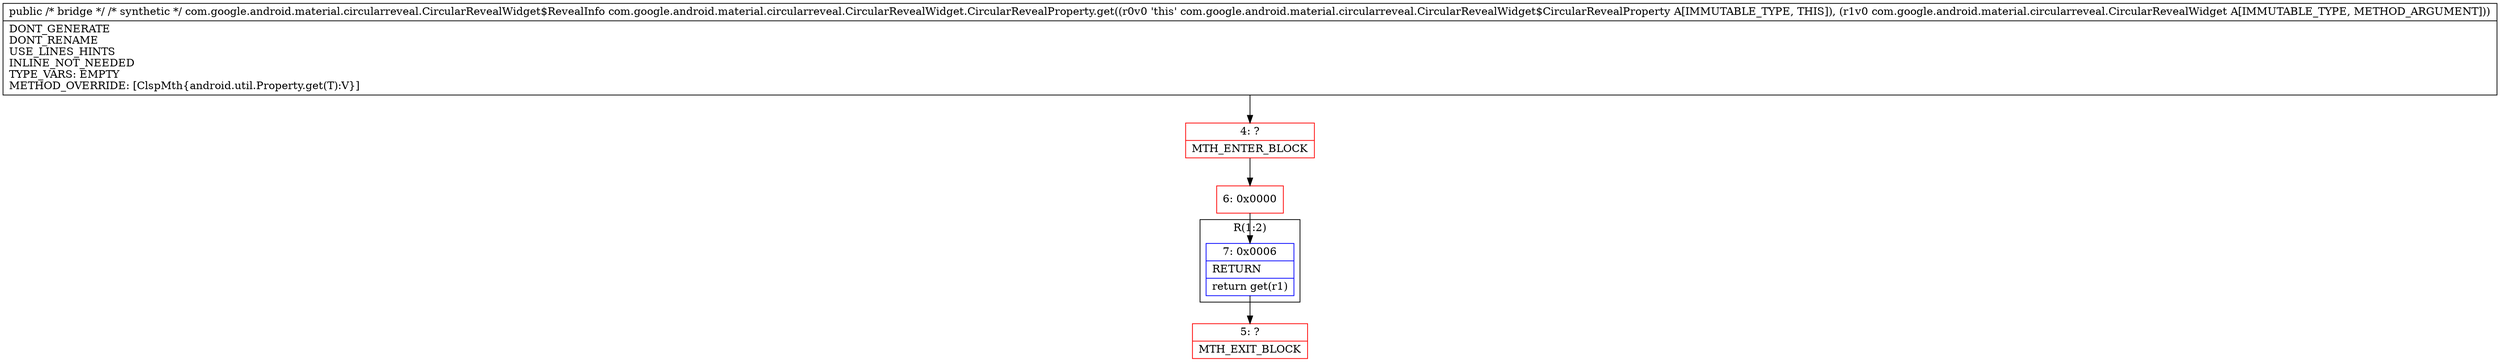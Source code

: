 digraph "CFG forcom.google.android.material.circularreveal.CircularRevealWidget.CircularRevealProperty.get(Ljava\/lang\/Object;)Ljava\/lang\/Object;" {
subgraph cluster_Region_1721523935 {
label = "R(1:2)";
node [shape=record,color=blue];
Node_7 [shape=record,label="{7\:\ 0x0006|RETURN\l|return get(r1)\l}"];
}
Node_4 [shape=record,color=red,label="{4\:\ ?|MTH_ENTER_BLOCK\l}"];
Node_6 [shape=record,color=red,label="{6\:\ 0x0000}"];
Node_5 [shape=record,color=red,label="{5\:\ ?|MTH_EXIT_BLOCK\l}"];
MethodNode[shape=record,label="{public \/* bridge *\/ \/* synthetic *\/ com.google.android.material.circularreveal.CircularRevealWidget$RevealInfo com.google.android.material.circularreveal.CircularRevealWidget.CircularRevealProperty.get((r0v0 'this' com.google.android.material.circularreveal.CircularRevealWidget$CircularRevealProperty A[IMMUTABLE_TYPE, THIS]), (r1v0 com.google.android.material.circularreveal.CircularRevealWidget A[IMMUTABLE_TYPE, METHOD_ARGUMENT]))  | DONT_GENERATE\lDONT_RENAME\lUSE_LINES_HINTS\lINLINE_NOT_NEEDED\lTYPE_VARS: EMPTY\lMETHOD_OVERRIDE: [ClspMth\{android.util.Property.get(T):V\}]\l}"];
MethodNode -> Node_4;Node_7 -> Node_5;
Node_4 -> Node_6;
Node_6 -> Node_7;
}

